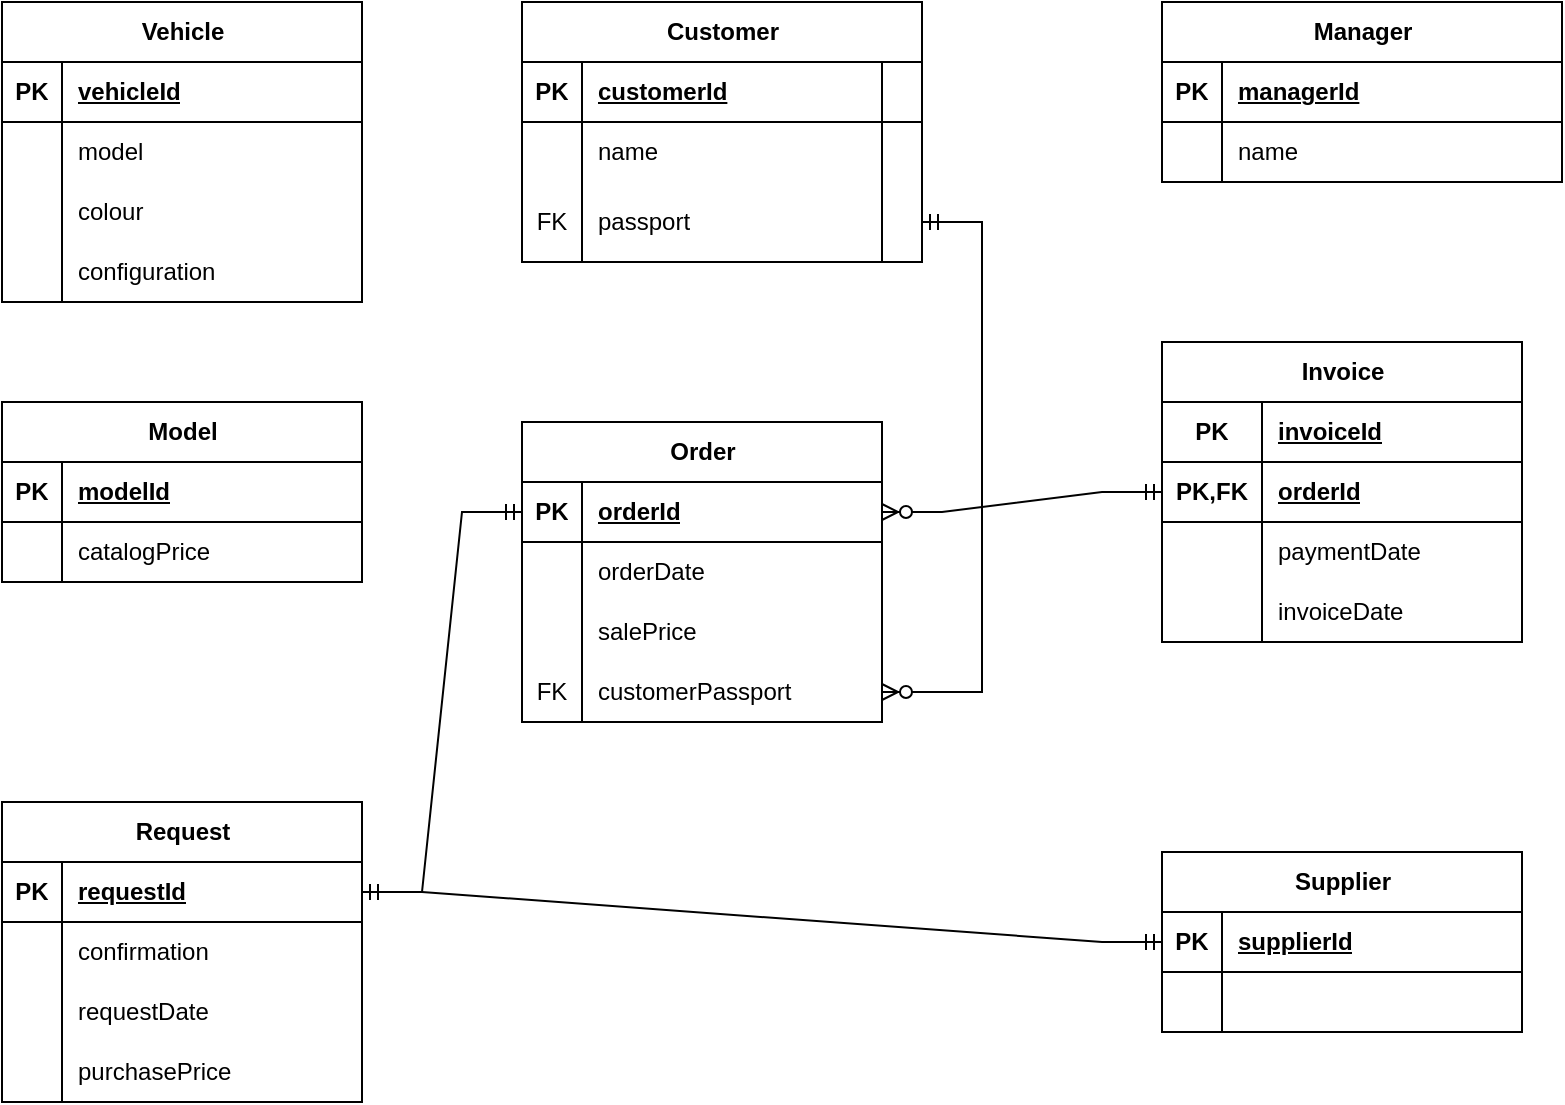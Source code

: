 <mxfile version="21.7.4" type="device">
  <diagram id="R2lEEEUBdFMjLlhIrx00" name="Page-1">
    <mxGraphModel dx="989" dy="571" grid="1" gridSize="10" guides="1" tooltips="1" connect="1" arrows="1" fold="1" page="1" pageScale="1" pageWidth="850" pageHeight="1100" math="0" shadow="0" extFonts="Permanent Marker^https://fonts.googleapis.com/css?family=Permanent+Marker">
      <root>
        <mxCell id="0" />
        <mxCell id="1" parent="0" />
        <mxCell id="h7649jdAU6XtBMp_M4yO-14" value="Vehicle" style="shape=table;startSize=30;container=1;collapsible=1;childLayout=tableLayout;fixedRows=1;rowLines=0;fontStyle=1;align=center;resizeLast=1;html=1;" vertex="1" parent="1">
          <mxGeometry x="40" y="80" width="180" height="150" as="geometry" />
        </mxCell>
        <mxCell id="h7649jdAU6XtBMp_M4yO-15" value="" style="shape=tableRow;horizontal=0;startSize=0;swimlaneHead=0;swimlaneBody=0;fillColor=none;collapsible=0;dropTarget=0;points=[[0,0.5],[1,0.5]];portConstraint=eastwest;top=0;left=0;right=0;bottom=1;" vertex="1" parent="h7649jdAU6XtBMp_M4yO-14">
          <mxGeometry y="30" width="180" height="30" as="geometry" />
        </mxCell>
        <mxCell id="h7649jdAU6XtBMp_M4yO-16" value="PK" style="shape=partialRectangle;connectable=0;fillColor=none;top=0;left=0;bottom=0;right=0;fontStyle=1;overflow=hidden;whiteSpace=wrap;html=1;" vertex="1" parent="h7649jdAU6XtBMp_M4yO-15">
          <mxGeometry width="30" height="30" as="geometry">
            <mxRectangle width="30" height="30" as="alternateBounds" />
          </mxGeometry>
        </mxCell>
        <mxCell id="h7649jdAU6XtBMp_M4yO-17" value="vehicleId" style="shape=partialRectangle;connectable=0;fillColor=none;top=0;left=0;bottom=0;right=0;align=left;spacingLeft=6;fontStyle=5;overflow=hidden;whiteSpace=wrap;html=1;" vertex="1" parent="h7649jdAU6XtBMp_M4yO-15">
          <mxGeometry x="30" width="150" height="30" as="geometry">
            <mxRectangle width="150" height="30" as="alternateBounds" />
          </mxGeometry>
        </mxCell>
        <mxCell id="h7649jdAU6XtBMp_M4yO-18" value="" style="shape=tableRow;horizontal=0;startSize=0;swimlaneHead=0;swimlaneBody=0;fillColor=none;collapsible=0;dropTarget=0;points=[[0,0.5],[1,0.5]];portConstraint=eastwest;top=0;left=0;right=0;bottom=0;" vertex="1" parent="h7649jdAU6XtBMp_M4yO-14">
          <mxGeometry y="60" width="180" height="30" as="geometry" />
        </mxCell>
        <mxCell id="h7649jdAU6XtBMp_M4yO-19" value="" style="shape=partialRectangle;connectable=0;fillColor=none;top=0;left=0;bottom=0;right=0;editable=1;overflow=hidden;whiteSpace=wrap;html=1;" vertex="1" parent="h7649jdAU6XtBMp_M4yO-18">
          <mxGeometry width="30" height="30" as="geometry">
            <mxRectangle width="30" height="30" as="alternateBounds" />
          </mxGeometry>
        </mxCell>
        <mxCell id="h7649jdAU6XtBMp_M4yO-20" value="model" style="shape=partialRectangle;connectable=0;fillColor=none;top=0;left=0;bottom=0;right=0;align=left;spacingLeft=6;overflow=hidden;whiteSpace=wrap;html=1;" vertex="1" parent="h7649jdAU6XtBMp_M4yO-18">
          <mxGeometry x="30" width="150" height="30" as="geometry">
            <mxRectangle width="150" height="30" as="alternateBounds" />
          </mxGeometry>
        </mxCell>
        <mxCell id="h7649jdAU6XtBMp_M4yO-21" value="" style="shape=tableRow;horizontal=0;startSize=0;swimlaneHead=0;swimlaneBody=0;fillColor=none;collapsible=0;dropTarget=0;points=[[0,0.5],[1,0.5]];portConstraint=eastwest;top=0;left=0;right=0;bottom=0;" vertex="1" parent="h7649jdAU6XtBMp_M4yO-14">
          <mxGeometry y="90" width="180" height="30" as="geometry" />
        </mxCell>
        <mxCell id="h7649jdAU6XtBMp_M4yO-22" value="" style="shape=partialRectangle;connectable=0;fillColor=none;top=0;left=0;bottom=0;right=0;editable=1;overflow=hidden;whiteSpace=wrap;html=1;" vertex="1" parent="h7649jdAU6XtBMp_M4yO-21">
          <mxGeometry width="30" height="30" as="geometry">
            <mxRectangle width="30" height="30" as="alternateBounds" />
          </mxGeometry>
        </mxCell>
        <mxCell id="h7649jdAU6XtBMp_M4yO-23" value="colour" style="shape=partialRectangle;connectable=0;fillColor=none;top=0;left=0;bottom=0;right=0;align=left;spacingLeft=6;overflow=hidden;whiteSpace=wrap;html=1;" vertex="1" parent="h7649jdAU6XtBMp_M4yO-21">
          <mxGeometry x="30" width="150" height="30" as="geometry">
            <mxRectangle width="150" height="30" as="alternateBounds" />
          </mxGeometry>
        </mxCell>
        <mxCell id="h7649jdAU6XtBMp_M4yO-24" value="" style="shape=tableRow;horizontal=0;startSize=0;swimlaneHead=0;swimlaneBody=0;fillColor=none;collapsible=0;dropTarget=0;points=[[0,0.5],[1,0.5]];portConstraint=eastwest;top=0;left=0;right=0;bottom=0;" vertex="1" parent="h7649jdAU6XtBMp_M4yO-14">
          <mxGeometry y="120" width="180" height="30" as="geometry" />
        </mxCell>
        <mxCell id="h7649jdAU6XtBMp_M4yO-25" value="" style="shape=partialRectangle;connectable=0;fillColor=none;top=0;left=0;bottom=0;right=0;editable=1;overflow=hidden;whiteSpace=wrap;html=1;" vertex="1" parent="h7649jdAU6XtBMp_M4yO-24">
          <mxGeometry width="30" height="30" as="geometry">
            <mxRectangle width="30" height="30" as="alternateBounds" />
          </mxGeometry>
        </mxCell>
        <mxCell id="h7649jdAU6XtBMp_M4yO-26" value="configuration" style="shape=partialRectangle;connectable=0;fillColor=none;top=0;left=0;bottom=0;right=0;align=left;spacingLeft=6;overflow=hidden;whiteSpace=wrap;html=1;" vertex="1" parent="h7649jdAU6XtBMp_M4yO-24">
          <mxGeometry x="30" width="150" height="30" as="geometry">
            <mxRectangle width="150" height="30" as="alternateBounds" />
          </mxGeometry>
        </mxCell>
        <mxCell id="h7649jdAU6XtBMp_M4yO-27" value="Customer" style="shape=table;startSize=30;container=1;collapsible=1;childLayout=tableLayout;fixedRows=1;rowLines=0;fontStyle=1;align=center;resizeLast=1;html=1;" vertex="1" parent="1">
          <mxGeometry x="300" y="80" width="200" height="130" as="geometry" />
        </mxCell>
        <mxCell id="h7649jdAU6XtBMp_M4yO-28" value="" style="shape=tableRow;horizontal=0;startSize=0;swimlaneHead=0;swimlaneBody=0;fillColor=none;collapsible=0;dropTarget=0;points=[[0,0.5],[1,0.5]];portConstraint=eastwest;top=0;left=0;right=0;bottom=1;" vertex="1" parent="h7649jdAU6XtBMp_M4yO-27">
          <mxGeometry y="30" width="200" height="30" as="geometry" />
        </mxCell>
        <mxCell id="h7649jdAU6XtBMp_M4yO-29" value="PK" style="shape=partialRectangle;connectable=0;fillColor=none;top=0;left=0;bottom=0;right=0;fontStyle=1;overflow=hidden;whiteSpace=wrap;html=1;" vertex="1" parent="h7649jdAU6XtBMp_M4yO-28">
          <mxGeometry width="30" height="30" as="geometry">
            <mxRectangle width="30" height="30" as="alternateBounds" />
          </mxGeometry>
        </mxCell>
        <mxCell id="h7649jdAU6XtBMp_M4yO-30" value="customerId" style="shape=partialRectangle;connectable=0;fillColor=none;top=0;left=0;bottom=0;right=0;align=left;spacingLeft=6;fontStyle=5;overflow=hidden;whiteSpace=wrap;html=1;" vertex="1" parent="h7649jdAU6XtBMp_M4yO-28">
          <mxGeometry x="30" width="170" height="30" as="geometry">
            <mxRectangle width="170" height="30" as="alternateBounds" />
          </mxGeometry>
        </mxCell>
        <mxCell id="h7649jdAU6XtBMp_M4yO-31" value="" style="shape=tableRow;horizontal=0;startSize=0;swimlaneHead=0;swimlaneBody=0;fillColor=none;collapsible=0;dropTarget=0;points=[[0,0.5],[1,0.5]];portConstraint=eastwest;top=0;left=0;right=0;bottom=0;" vertex="1" parent="h7649jdAU6XtBMp_M4yO-27">
          <mxGeometry y="60" width="200" height="30" as="geometry" />
        </mxCell>
        <mxCell id="h7649jdAU6XtBMp_M4yO-32" value="" style="shape=partialRectangle;connectable=0;fillColor=none;top=0;left=0;bottom=0;right=0;editable=1;overflow=hidden;whiteSpace=wrap;html=1;" vertex="1" parent="h7649jdAU6XtBMp_M4yO-31">
          <mxGeometry width="30" height="30" as="geometry">
            <mxRectangle width="30" height="30" as="alternateBounds" />
          </mxGeometry>
        </mxCell>
        <mxCell id="h7649jdAU6XtBMp_M4yO-33" value="name" style="shape=partialRectangle;connectable=0;fillColor=none;top=0;left=0;bottom=0;right=0;align=left;spacingLeft=6;overflow=hidden;whiteSpace=wrap;html=1;" vertex="1" parent="h7649jdAU6XtBMp_M4yO-31">
          <mxGeometry x="30" width="170" height="30" as="geometry">
            <mxRectangle width="170" height="30" as="alternateBounds" />
          </mxGeometry>
        </mxCell>
        <mxCell id="h7649jdAU6XtBMp_M4yO-34" value="" style="shape=tableRow;horizontal=0;startSize=0;swimlaneHead=0;swimlaneBody=0;fillColor=none;collapsible=0;dropTarget=0;points=[[0,0.5],[1,0.5]];portConstraint=eastwest;top=0;left=0;right=0;bottom=0;" vertex="1" parent="h7649jdAU6XtBMp_M4yO-27">
          <mxGeometry y="90" width="200" height="40" as="geometry" />
        </mxCell>
        <mxCell id="h7649jdAU6XtBMp_M4yO-35" value="FK" style="shape=partialRectangle;connectable=0;fillColor=none;top=0;left=0;bottom=0;right=0;editable=1;overflow=hidden;whiteSpace=wrap;html=1;" vertex="1" parent="h7649jdAU6XtBMp_M4yO-34">
          <mxGeometry width="30" height="40" as="geometry">
            <mxRectangle width="30" height="40" as="alternateBounds" />
          </mxGeometry>
        </mxCell>
        <mxCell id="h7649jdAU6XtBMp_M4yO-36" value="passport" style="shape=partialRectangle;connectable=0;fillColor=none;top=0;left=0;bottom=0;right=0;align=left;spacingLeft=6;overflow=hidden;whiteSpace=wrap;html=1;" vertex="1" parent="h7649jdAU6XtBMp_M4yO-34">
          <mxGeometry x="30" width="150" height="40" as="geometry">
            <mxRectangle width="150" height="40" as="alternateBounds" />
          </mxGeometry>
        </mxCell>
        <mxCell id="h7649jdAU6XtBMp_M4yO-50" value="" style="shape=singleArrow;whiteSpace=wrap;html=1;arrowWidth=0.4;arrowSize=0.4;startSize=30;fontStyle=1;strokeWidth=0;opacity=0;" vertex="1" parent="h7649jdAU6XtBMp_M4yO-34">
          <mxGeometry x="180" width="20" height="40" as="geometry">
            <mxRectangle width="20" height="40" as="alternateBounds" />
          </mxGeometry>
        </mxCell>
        <mxCell id="h7649jdAU6XtBMp_M4yO-40" value="Model" style="shape=table;startSize=30;container=1;collapsible=1;childLayout=tableLayout;fixedRows=1;rowLines=0;fontStyle=1;align=center;resizeLast=1;html=1;" vertex="1" parent="1">
          <mxGeometry x="40" y="280" width="180" height="90" as="geometry" />
        </mxCell>
        <mxCell id="h7649jdAU6XtBMp_M4yO-41" value="" style="shape=tableRow;horizontal=0;startSize=0;swimlaneHead=0;swimlaneBody=0;fillColor=none;collapsible=0;dropTarget=0;points=[[0,0.5],[1,0.5]];portConstraint=eastwest;top=0;left=0;right=0;bottom=1;" vertex="1" parent="h7649jdAU6XtBMp_M4yO-40">
          <mxGeometry y="30" width="180" height="30" as="geometry" />
        </mxCell>
        <mxCell id="h7649jdAU6XtBMp_M4yO-42" value="PK" style="shape=partialRectangle;connectable=0;fillColor=none;top=0;left=0;bottom=0;right=0;fontStyle=1;overflow=hidden;whiteSpace=wrap;html=1;" vertex="1" parent="h7649jdAU6XtBMp_M4yO-41">
          <mxGeometry width="30" height="30" as="geometry">
            <mxRectangle width="30" height="30" as="alternateBounds" />
          </mxGeometry>
        </mxCell>
        <mxCell id="h7649jdAU6XtBMp_M4yO-43" value="modelId" style="shape=partialRectangle;connectable=0;fillColor=none;top=0;left=0;bottom=0;right=0;align=left;spacingLeft=6;fontStyle=5;overflow=hidden;whiteSpace=wrap;html=1;" vertex="1" parent="h7649jdAU6XtBMp_M4yO-41">
          <mxGeometry x="30" width="150" height="30" as="geometry">
            <mxRectangle width="150" height="30" as="alternateBounds" />
          </mxGeometry>
        </mxCell>
        <mxCell id="h7649jdAU6XtBMp_M4yO-44" value="" style="shape=tableRow;horizontal=0;startSize=0;swimlaneHead=0;swimlaneBody=0;fillColor=none;collapsible=0;dropTarget=0;points=[[0,0.5],[1,0.5]];portConstraint=eastwest;top=0;left=0;right=0;bottom=0;" vertex="1" parent="h7649jdAU6XtBMp_M4yO-40">
          <mxGeometry y="60" width="180" height="30" as="geometry" />
        </mxCell>
        <mxCell id="h7649jdAU6XtBMp_M4yO-45" value="" style="shape=partialRectangle;connectable=0;fillColor=none;top=0;left=0;bottom=0;right=0;editable=1;overflow=hidden;whiteSpace=wrap;html=1;" vertex="1" parent="h7649jdAU6XtBMp_M4yO-44">
          <mxGeometry width="30" height="30" as="geometry">
            <mxRectangle width="30" height="30" as="alternateBounds" />
          </mxGeometry>
        </mxCell>
        <mxCell id="h7649jdAU6XtBMp_M4yO-46" value="catalogPrice" style="shape=partialRectangle;connectable=0;fillColor=none;top=0;left=0;bottom=0;right=0;align=left;spacingLeft=6;overflow=hidden;whiteSpace=wrap;html=1;" vertex="1" parent="h7649jdAU6XtBMp_M4yO-44">
          <mxGeometry x="30" width="150" height="30" as="geometry">
            <mxRectangle width="150" height="30" as="alternateBounds" />
          </mxGeometry>
        </mxCell>
        <mxCell id="h7649jdAU6XtBMp_M4yO-51" value="Order" style="shape=table;startSize=30;container=1;collapsible=1;childLayout=tableLayout;fixedRows=1;rowLines=0;fontStyle=1;align=center;resizeLast=1;html=1;" vertex="1" parent="1">
          <mxGeometry x="300" y="290" width="180" height="150" as="geometry" />
        </mxCell>
        <mxCell id="h7649jdAU6XtBMp_M4yO-52" value="" style="shape=tableRow;horizontal=0;startSize=0;swimlaneHead=0;swimlaneBody=0;fillColor=none;collapsible=0;dropTarget=0;points=[[0,0.5],[1,0.5]];portConstraint=eastwest;top=0;left=0;right=0;bottom=1;" vertex="1" parent="h7649jdAU6XtBMp_M4yO-51">
          <mxGeometry y="30" width="180" height="30" as="geometry" />
        </mxCell>
        <mxCell id="h7649jdAU6XtBMp_M4yO-53" value="PK" style="shape=partialRectangle;connectable=0;fillColor=none;top=0;left=0;bottom=0;right=0;fontStyle=1;overflow=hidden;whiteSpace=wrap;html=1;" vertex="1" parent="h7649jdAU6XtBMp_M4yO-52">
          <mxGeometry width="30" height="30" as="geometry">
            <mxRectangle width="30" height="30" as="alternateBounds" />
          </mxGeometry>
        </mxCell>
        <mxCell id="h7649jdAU6XtBMp_M4yO-54" value="orderId" style="shape=partialRectangle;connectable=0;fillColor=none;top=0;left=0;bottom=0;right=0;align=left;spacingLeft=6;fontStyle=5;overflow=hidden;whiteSpace=wrap;html=1;" vertex="1" parent="h7649jdAU6XtBMp_M4yO-52">
          <mxGeometry x="30" width="150" height="30" as="geometry">
            <mxRectangle width="150" height="30" as="alternateBounds" />
          </mxGeometry>
        </mxCell>
        <mxCell id="h7649jdAU6XtBMp_M4yO-55" value="" style="shape=tableRow;horizontal=0;startSize=0;swimlaneHead=0;swimlaneBody=0;fillColor=none;collapsible=0;dropTarget=0;points=[[0,0.5],[1,0.5]];portConstraint=eastwest;top=0;left=0;right=0;bottom=0;" vertex="1" parent="h7649jdAU6XtBMp_M4yO-51">
          <mxGeometry y="60" width="180" height="30" as="geometry" />
        </mxCell>
        <mxCell id="h7649jdAU6XtBMp_M4yO-56" value="" style="shape=partialRectangle;connectable=0;fillColor=none;top=0;left=0;bottom=0;right=0;editable=1;overflow=hidden;whiteSpace=wrap;html=1;" vertex="1" parent="h7649jdAU6XtBMp_M4yO-55">
          <mxGeometry width="30" height="30" as="geometry">
            <mxRectangle width="30" height="30" as="alternateBounds" />
          </mxGeometry>
        </mxCell>
        <mxCell id="h7649jdAU6XtBMp_M4yO-57" value="orderDate" style="shape=partialRectangle;connectable=0;fillColor=none;top=0;left=0;bottom=0;right=0;align=left;spacingLeft=6;overflow=hidden;whiteSpace=wrap;html=1;" vertex="1" parent="h7649jdAU6XtBMp_M4yO-55">
          <mxGeometry x="30" width="150" height="30" as="geometry">
            <mxRectangle width="150" height="30" as="alternateBounds" />
          </mxGeometry>
        </mxCell>
        <mxCell id="h7649jdAU6XtBMp_M4yO-58" value="" style="shape=tableRow;horizontal=0;startSize=0;swimlaneHead=0;swimlaneBody=0;fillColor=none;collapsible=0;dropTarget=0;points=[[0,0.5],[1,0.5]];portConstraint=eastwest;top=0;left=0;right=0;bottom=0;" vertex="1" parent="h7649jdAU6XtBMp_M4yO-51">
          <mxGeometry y="90" width="180" height="30" as="geometry" />
        </mxCell>
        <mxCell id="h7649jdAU6XtBMp_M4yO-59" value="" style="shape=partialRectangle;connectable=0;fillColor=none;top=0;left=0;bottom=0;right=0;editable=1;overflow=hidden;whiteSpace=wrap;html=1;" vertex="1" parent="h7649jdAU6XtBMp_M4yO-58">
          <mxGeometry width="30" height="30" as="geometry">
            <mxRectangle width="30" height="30" as="alternateBounds" />
          </mxGeometry>
        </mxCell>
        <mxCell id="h7649jdAU6XtBMp_M4yO-60" value="salePrice" style="shape=partialRectangle;connectable=0;fillColor=none;top=0;left=0;bottom=0;right=0;align=left;spacingLeft=6;overflow=hidden;whiteSpace=wrap;html=1;" vertex="1" parent="h7649jdAU6XtBMp_M4yO-58">
          <mxGeometry x="30" width="150" height="30" as="geometry">
            <mxRectangle width="150" height="30" as="alternateBounds" />
          </mxGeometry>
        </mxCell>
        <mxCell id="h7649jdAU6XtBMp_M4yO-126" value="" style="shape=tableRow;horizontal=0;startSize=0;swimlaneHead=0;swimlaneBody=0;fillColor=none;collapsible=0;dropTarget=0;points=[[0,0.5],[1,0.5]];portConstraint=eastwest;top=0;left=0;right=0;bottom=0;" vertex="1" parent="h7649jdAU6XtBMp_M4yO-51">
          <mxGeometry y="120" width="180" height="30" as="geometry" />
        </mxCell>
        <mxCell id="h7649jdAU6XtBMp_M4yO-127" value="FK" style="shape=partialRectangle;connectable=0;fillColor=none;top=0;left=0;bottom=0;right=0;editable=1;overflow=hidden;whiteSpace=wrap;html=1;" vertex="1" parent="h7649jdAU6XtBMp_M4yO-126">
          <mxGeometry width="30" height="30" as="geometry">
            <mxRectangle width="30" height="30" as="alternateBounds" />
          </mxGeometry>
        </mxCell>
        <mxCell id="h7649jdAU6XtBMp_M4yO-128" value="customerPassport" style="shape=partialRectangle;connectable=0;fillColor=none;top=0;left=0;bottom=0;right=0;align=left;spacingLeft=6;overflow=hidden;whiteSpace=wrap;html=1;" vertex="1" parent="h7649jdAU6XtBMp_M4yO-126">
          <mxGeometry x="30" width="150" height="30" as="geometry">
            <mxRectangle width="150" height="30" as="alternateBounds" />
          </mxGeometry>
        </mxCell>
        <mxCell id="h7649jdAU6XtBMp_M4yO-64" value="Manager" style="shape=table;startSize=30;container=1;collapsible=1;childLayout=tableLayout;fixedRows=1;rowLines=0;fontStyle=1;align=center;resizeLast=1;html=1;" vertex="1" parent="1">
          <mxGeometry x="620" y="80" width="200" height="90" as="geometry" />
        </mxCell>
        <mxCell id="h7649jdAU6XtBMp_M4yO-65" value="" style="shape=tableRow;horizontal=0;startSize=0;swimlaneHead=0;swimlaneBody=0;fillColor=none;collapsible=0;dropTarget=0;points=[[0,0.5],[1,0.5]];portConstraint=eastwest;top=0;left=0;right=0;bottom=1;" vertex="1" parent="h7649jdAU6XtBMp_M4yO-64">
          <mxGeometry y="30" width="200" height="30" as="geometry" />
        </mxCell>
        <mxCell id="h7649jdAU6XtBMp_M4yO-66" value="PK" style="shape=partialRectangle;connectable=0;fillColor=none;top=0;left=0;bottom=0;right=0;fontStyle=1;overflow=hidden;whiteSpace=wrap;html=1;" vertex="1" parent="h7649jdAU6XtBMp_M4yO-65">
          <mxGeometry width="30" height="30" as="geometry">
            <mxRectangle width="30" height="30" as="alternateBounds" />
          </mxGeometry>
        </mxCell>
        <mxCell id="h7649jdAU6XtBMp_M4yO-67" value="managerId" style="shape=partialRectangle;connectable=0;fillColor=none;top=0;left=0;bottom=0;right=0;align=left;spacingLeft=6;fontStyle=5;overflow=hidden;whiteSpace=wrap;html=1;" vertex="1" parent="h7649jdAU6XtBMp_M4yO-65">
          <mxGeometry x="30" width="170" height="30" as="geometry">
            <mxRectangle width="170" height="30" as="alternateBounds" />
          </mxGeometry>
        </mxCell>
        <mxCell id="h7649jdAU6XtBMp_M4yO-68" value="" style="shape=tableRow;horizontal=0;startSize=0;swimlaneHead=0;swimlaneBody=0;fillColor=none;collapsible=0;dropTarget=0;points=[[0,0.5],[1,0.5]];portConstraint=eastwest;top=0;left=0;right=0;bottom=0;" vertex="1" parent="h7649jdAU6XtBMp_M4yO-64">
          <mxGeometry y="60" width="200" height="30" as="geometry" />
        </mxCell>
        <mxCell id="h7649jdAU6XtBMp_M4yO-69" value="" style="shape=partialRectangle;connectable=0;fillColor=none;top=0;left=0;bottom=0;right=0;editable=1;overflow=hidden;whiteSpace=wrap;html=1;" vertex="1" parent="h7649jdAU6XtBMp_M4yO-68">
          <mxGeometry width="30" height="30" as="geometry">
            <mxRectangle width="30" height="30" as="alternateBounds" />
          </mxGeometry>
        </mxCell>
        <mxCell id="h7649jdAU6XtBMp_M4yO-70" value="name" style="shape=partialRectangle;connectable=0;fillColor=none;top=0;left=0;bottom=0;right=0;align=left;spacingLeft=6;overflow=hidden;whiteSpace=wrap;html=1;" vertex="1" parent="h7649jdAU6XtBMp_M4yO-68">
          <mxGeometry x="30" width="170" height="30" as="geometry">
            <mxRectangle width="170" height="30" as="alternateBounds" />
          </mxGeometry>
        </mxCell>
        <mxCell id="h7649jdAU6XtBMp_M4yO-75" value="Invoice" style="shape=table;startSize=30;container=1;collapsible=1;childLayout=tableLayout;fixedRows=1;rowLines=0;fontStyle=1;align=center;resizeLast=1;html=1;" vertex="1" parent="1">
          <mxGeometry x="620" y="250" width="180" height="150" as="geometry" />
        </mxCell>
        <mxCell id="h7649jdAU6XtBMp_M4yO-76" value="" style="shape=tableRow;horizontal=0;startSize=0;swimlaneHead=0;swimlaneBody=0;fillColor=none;collapsible=0;dropTarget=0;points=[[0,0.5],[1,0.5]];portConstraint=eastwest;top=0;left=0;right=0;bottom=1;" vertex="1" parent="h7649jdAU6XtBMp_M4yO-75">
          <mxGeometry y="30" width="180" height="30" as="geometry" />
        </mxCell>
        <mxCell id="h7649jdAU6XtBMp_M4yO-77" value="PK" style="shape=partialRectangle;connectable=0;fillColor=none;top=0;left=0;bottom=0;right=0;fontStyle=1;overflow=hidden;whiteSpace=wrap;html=1;" vertex="1" parent="h7649jdAU6XtBMp_M4yO-76">
          <mxGeometry width="50" height="30" as="geometry">
            <mxRectangle width="50" height="30" as="alternateBounds" />
          </mxGeometry>
        </mxCell>
        <mxCell id="h7649jdAU6XtBMp_M4yO-78" value="invoiceId" style="shape=partialRectangle;connectable=0;fillColor=none;top=0;left=0;bottom=0;right=0;align=left;spacingLeft=6;fontStyle=5;overflow=hidden;whiteSpace=wrap;html=1;" vertex="1" parent="h7649jdAU6XtBMp_M4yO-76">
          <mxGeometry x="50" width="130" height="30" as="geometry">
            <mxRectangle width="130" height="30" as="alternateBounds" />
          </mxGeometry>
        </mxCell>
        <mxCell id="h7649jdAU6XtBMp_M4yO-162" value="" style="shape=tableRow;horizontal=0;startSize=0;swimlaneHead=0;swimlaneBody=0;fillColor=none;collapsible=0;dropTarget=0;points=[[0,0.5],[1,0.5]];portConstraint=eastwest;top=0;left=0;right=0;bottom=1;" vertex="1" parent="h7649jdAU6XtBMp_M4yO-75">
          <mxGeometry y="60" width="180" height="30" as="geometry" />
        </mxCell>
        <mxCell id="h7649jdAU6XtBMp_M4yO-163" value="PK,FK" style="shape=partialRectangle;connectable=0;fillColor=none;top=0;left=0;bottom=0;right=0;fontStyle=1;overflow=hidden;whiteSpace=wrap;html=1;" vertex="1" parent="h7649jdAU6XtBMp_M4yO-162">
          <mxGeometry width="50" height="30" as="geometry">
            <mxRectangle width="50" height="30" as="alternateBounds" />
          </mxGeometry>
        </mxCell>
        <mxCell id="h7649jdAU6XtBMp_M4yO-164" value="orderId" style="shape=partialRectangle;connectable=0;fillColor=none;top=0;left=0;bottom=0;right=0;align=left;spacingLeft=6;fontStyle=5;overflow=hidden;whiteSpace=wrap;html=1;" vertex="1" parent="h7649jdAU6XtBMp_M4yO-162">
          <mxGeometry x="50" width="130" height="30" as="geometry">
            <mxRectangle width="130" height="30" as="alternateBounds" />
          </mxGeometry>
        </mxCell>
        <mxCell id="h7649jdAU6XtBMp_M4yO-79" value="" style="shape=tableRow;horizontal=0;startSize=0;swimlaneHead=0;swimlaneBody=0;fillColor=none;collapsible=0;dropTarget=0;points=[[0,0.5],[1,0.5]];portConstraint=eastwest;top=0;left=0;right=0;bottom=0;" vertex="1" parent="h7649jdAU6XtBMp_M4yO-75">
          <mxGeometry y="90" width="180" height="30" as="geometry" />
        </mxCell>
        <mxCell id="h7649jdAU6XtBMp_M4yO-80" value="" style="shape=partialRectangle;connectable=0;fillColor=none;top=0;left=0;bottom=0;right=0;editable=1;overflow=hidden;whiteSpace=wrap;html=1;" vertex="1" parent="h7649jdAU6XtBMp_M4yO-79">
          <mxGeometry width="50" height="30" as="geometry">
            <mxRectangle width="50" height="30" as="alternateBounds" />
          </mxGeometry>
        </mxCell>
        <mxCell id="h7649jdAU6XtBMp_M4yO-81" value="paymentDate" style="shape=partialRectangle;connectable=0;fillColor=none;top=0;left=0;bottom=0;right=0;align=left;spacingLeft=6;overflow=hidden;whiteSpace=wrap;html=1;" vertex="1" parent="h7649jdAU6XtBMp_M4yO-79">
          <mxGeometry x="50" width="130" height="30" as="geometry">
            <mxRectangle width="130" height="30" as="alternateBounds" />
          </mxGeometry>
        </mxCell>
        <mxCell id="h7649jdAU6XtBMp_M4yO-82" value="" style="shape=tableRow;horizontal=0;startSize=0;swimlaneHead=0;swimlaneBody=0;fillColor=none;collapsible=0;dropTarget=0;points=[[0,0.5],[1,0.5]];portConstraint=eastwest;top=0;left=0;right=0;bottom=0;" vertex="1" parent="h7649jdAU6XtBMp_M4yO-75">
          <mxGeometry y="120" width="180" height="30" as="geometry" />
        </mxCell>
        <mxCell id="h7649jdAU6XtBMp_M4yO-83" value="" style="shape=partialRectangle;connectable=0;fillColor=none;top=0;left=0;bottom=0;right=0;editable=1;overflow=hidden;whiteSpace=wrap;html=1;" vertex="1" parent="h7649jdAU6XtBMp_M4yO-82">
          <mxGeometry width="50" height="30" as="geometry">
            <mxRectangle width="50" height="30" as="alternateBounds" />
          </mxGeometry>
        </mxCell>
        <mxCell id="h7649jdAU6XtBMp_M4yO-84" value="invoiceDate" style="shape=partialRectangle;connectable=0;fillColor=none;top=0;left=0;bottom=0;right=0;align=left;spacingLeft=6;overflow=hidden;whiteSpace=wrap;html=1;" vertex="1" parent="h7649jdAU6XtBMp_M4yO-82">
          <mxGeometry x="50" width="130" height="30" as="geometry">
            <mxRectangle width="130" height="30" as="alternateBounds" />
          </mxGeometry>
        </mxCell>
        <mxCell id="h7649jdAU6XtBMp_M4yO-95" value="Request" style="shape=table;startSize=30;container=1;collapsible=1;childLayout=tableLayout;fixedRows=1;rowLines=0;fontStyle=1;align=center;resizeLast=1;html=1;" vertex="1" parent="1">
          <mxGeometry x="40" y="480" width="180" height="150" as="geometry" />
        </mxCell>
        <mxCell id="h7649jdAU6XtBMp_M4yO-96" value="" style="shape=tableRow;horizontal=0;startSize=0;swimlaneHead=0;swimlaneBody=0;fillColor=none;collapsible=0;dropTarget=0;points=[[0,0.5],[1,0.5]];portConstraint=eastwest;top=0;left=0;right=0;bottom=1;" vertex="1" parent="h7649jdAU6XtBMp_M4yO-95">
          <mxGeometry y="30" width="180" height="30" as="geometry" />
        </mxCell>
        <mxCell id="h7649jdAU6XtBMp_M4yO-97" value="PK" style="shape=partialRectangle;connectable=0;fillColor=none;top=0;left=0;bottom=0;right=0;fontStyle=1;overflow=hidden;whiteSpace=wrap;html=1;" vertex="1" parent="h7649jdAU6XtBMp_M4yO-96">
          <mxGeometry width="30" height="30" as="geometry">
            <mxRectangle width="30" height="30" as="alternateBounds" />
          </mxGeometry>
        </mxCell>
        <mxCell id="h7649jdAU6XtBMp_M4yO-98" value="requestId" style="shape=partialRectangle;connectable=0;fillColor=none;top=0;left=0;bottom=0;right=0;align=left;spacingLeft=6;fontStyle=5;overflow=hidden;whiteSpace=wrap;html=1;" vertex="1" parent="h7649jdAU6XtBMp_M4yO-96">
          <mxGeometry x="30" width="150" height="30" as="geometry">
            <mxRectangle width="150" height="30" as="alternateBounds" />
          </mxGeometry>
        </mxCell>
        <mxCell id="h7649jdAU6XtBMp_M4yO-99" value="" style="shape=tableRow;horizontal=0;startSize=0;swimlaneHead=0;swimlaneBody=0;fillColor=none;collapsible=0;dropTarget=0;points=[[0,0.5],[1,0.5]];portConstraint=eastwest;top=0;left=0;right=0;bottom=0;" vertex="1" parent="h7649jdAU6XtBMp_M4yO-95">
          <mxGeometry y="60" width="180" height="30" as="geometry" />
        </mxCell>
        <mxCell id="h7649jdAU6XtBMp_M4yO-100" value="" style="shape=partialRectangle;connectable=0;fillColor=none;top=0;left=0;bottom=0;right=0;editable=1;overflow=hidden;whiteSpace=wrap;html=1;" vertex="1" parent="h7649jdAU6XtBMp_M4yO-99">
          <mxGeometry width="30" height="30" as="geometry">
            <mxRectangle width="30" height="30" as="alternateBounds" />
          </mxGeometry>
        </mxCell>
        <mxCell id="h7649jdAU6XtBMp_M4yO-101" value="confirmation" style="shape=partialRectangle;connectable=0;fillColor=none;top=0;left=0;bottom=0;right=0;align=left;spacingLeft=6;overflow=hidden;whiteSpace=wrap;html=1;" vertex="1" parent="h7649jdAU6XtBMp_M4yO-99">
          <mxGeometry x="30" width="150" height="30" as="geometry">
            <mxRectangle width="150" height="30" as="alternateBounds" />
          </mxGeometry>
        </mxCell>
        <mxCell id="h7649jdAU6XtBMp_M4yO-102" value="" style="shape=tableRow;horizontal=0;startSize=0;swimlaneHead=0;swimlaneBody=0;fillColor=none;collapsible=0;dropTarget=0;points=[[0,0.5],[1,0.5]];portConstraint=eastwest;top=0;left=0;right=0;bottom=0;" vertex="1" parent="h7649jdAU6XtBMp_M4yO-95">
          <mxGeometry y="90" width="180" height="30" as="geometry" />
        </mxCell>
        <mxCell id="h7649jdAU6XtBMp_M4yO-103" value="" style="shape=partialRectangle;connectable=0;fillColor=none;top=0;left=0;bottom=0;right=0;editable=1;overflow=hidden;whiteSpace=wrap;html=1;" vertex="1" parent="h7649jdAU6XtBMp_M4yO-102">
          <mxGeometry width="30" height="30" as="geometry">
            <mxRectangle width="30" height="30" as="alternateBounds" />
          </mxGeometry>
        </mxCell>
        <mxCell id="h7649jdAU6XtBMp_M4yO-104" value="requestDate" style="shape=partialRectangle;connectable=0;fillColor=none;top=0;left=0;bottom=0;right=0;align=left;spacingLeft=6;overflow=hidden;whiteSpace=wrap;html=1;" vertex="1" parent="h7649jdAU6XtBMp_M4yO-102">
          <mxGeometry x="30" width="150" height="30" as="geometry">
            <mxRectangle width="150" height="30" as="alternateBounds" />
          </mxGeometry>
        </mxCell>
        <mxCell id="h7649jdAU6XtBMp_M4yO-105" value="" style="shape=tableRow;horizontal=0;startSize=0;swimlaneHead=0;swimlaneBody=0;fillColor=none;collapsible=0;dropTarget=0;points=[[0,0.5],[1,0.5]];portConstraint=eastwest;top=0;left=0;right=0;bottom=0;" vertex="1" parent="h7649jdAU6XtBMp_M4yO-95">
          <mxGeometry y="120" width="180" height="30" as="geometry" />
        </mxCell>
        <mxCell id="h7649jdAU6XtBMp_M4yO-106" value="" style="shape=partialRectangle;connectable=0;fillColor=none;top=0;left=0;bottom=0;right=0;editable=1;overflow=hidden;whiteSpace=wrap;html=1;" vertex="1" parent="h7649jdAU6XtBMp_M4yO-105">
          <mxGeometry width="30" height="30" as="geometry">
            <mxRectangle width="30" height="30" as="alternateBounds" />
          </mxGeometry>
        </mxCell>
        <mxCell id="h7649jdAU6XtBMp_M4yO-107" value="purchasePrice" style="shape=partialRectangle;connectable=0;fillColor=none;top=0;left=0;bottom=0;right=0;align=left;spacingLeft=6;overflow=hidden;whiteSpace=wrap;html=1;" vertex="1" parent="h7649jdAU6XtBMp_M4yO-105">
          <mxGeometry x="30" width="150" height="30" as="geometry">
            <mxRectangle width="150" height="30" as="alternateBounds" />
          </mxGeometry>
        </mxCell>
        <mxCell id="h7649jdAU6XtBMp_M4yO-108" value="Supplier" style="shape=table;startSize=30;container=1;collapsible=1;childLayout=tableLayout;fixedRows=1;rowLines=0;fontStyle=1;align=center;resizeLast=1;html=1;" vertex="1" parent="1">
          <mxGeometry x="620" y="505" width="180" height="90" as="geometry" />
        </mxCell>
        <mxCell id="h7649jdAU6XtBMp_M4yO-109" value="" style="shape=tableRow;horizontal=0;startSize=0;swimlaneHead=0;swimlaneBody=0;fillColor=none;collapsible=0;dropTarget=0;points=[[0,0.5],[1,0.5]];portConstraint=eastwest;top=0;left=0;right=0;bottom=1;" vertex="1" parent="h7649jdAU6XtBMp_M4yO-108">
          <mxGeometry y="30" width="180" height="30" as="geometry" />
        </mxCell>
        <mxCell id="h7649jdAU6XtBMp_M4yO-110" value="PK" style="shape=partialRectangle;connectable=0;fillColor=none;top=0;left=0;bottom=0;right=0;fontStyle=1;overflow=hidden;whiteSpace=wrap;html=1;" vertex="1" parent="h7649jdAU6XtBMp_M4yO-109">
          <mxGeometry width="30" height="30" as="geometry">
            <mxRectangle width="30" height="30" as="alternateBounds" />
          </mxGeometry>
        </mxCell>
        <mxCell id="h7649jdAU6XtBMp_M4yO-111" value="supplierId" style="shape=partialRectangle;connectable=0;fillColor=none;top=0;left=0;bottom=0;right=0;align=left;spacingLeft=6;fontStyle=5;overflow=hidden;whiteSpace=wrap;html=1;" vertex="1" parent="h7649jdAU6XtBMp_M4yO-109">
          <mxGeometry x="30" width="150" height="30" as="geometry">
            <mxRectangle width="150" height="30" as="alternateBounds" />
          </mxGeometry>
        </mxCell>
        <mxCell id="h7649jdAU6XtBMp_M4yO-112" value="" style="shape=tableRow;horizontal=0;startSize=0;swimlaneHead=0;swimlaneBody=0;fillColor=none;collapsible=0;dropTarget=0;points=[[0,0.5],[1,0.5]];portConstraint=eastwest;top=0;left=0;right=0;bottom=0;" vertex="1" parent="h7649jdAU6XtBMp_M4yO-108">
          <mxGeometry y="60" width="180" height="30" as="geometry" />
        </mxCell>
        <mxCell id="h7649jdAU6XtBMp_M4yO-113" value="" style="shape=partialRectangle;connectable=0;fillColor=none;top=0;left=0;bottom=0;right=0;editable=1;overflow=hidden;whiteSpace=wrap;html=1;" vertex="1" parent="h7649jdAU6XtBMp_M4yO-112">
          <mxGeometry width="30" height="30" as="geometry">
            <mxRectangle width="30" height="30" as="alternateBounds" />
          </mxGeometry>
        </mxCell>
        <mxCell id="h7649jdAU6XtBMp_M4yO-114" value="" style="shape=partialRectangle;connectable=0;fillColor=none;top=0;left=0;bottom=0;right=0;align=left;spacingLeft=6;overflow=hidden;whiteSpace=wrap;html=1;" vertex="1" parent="h7649jdAU6XtBMp_M4yO-112">
          <mxGeometry x="30" width="150" height="30" as="geometry">
            <mxRectangle width="150" height="30" as="alternateBounds" />
          </mxGeometry>
        </mxCell>
        <mxCell id="h7649jdAU6XtBMp_M4yO-141" value="" style="edgeStyle=entityRelationEdgeStyle;fontSize=12;html=1;endArrow=ERzeroToMany;startArrow=ERmandOne;rounded=0;" edge="1" parent="1" source="h7649jdAU6XtBMp_M4yO-34" target="h7649jdAU6XtBMp_M4yO-126">
          <mxGeometry width="100" height="100" relative="1" as="geometry">
            <mxPoint x="360" y="380" as="sourcePoint" />
            <mxPoint x="510" y="250" as="targetPoint" />
            <Array as="points">
              <mxPoint x="530" y="340" />
            </Array>
          </mxGeometry>
        </mxCell>
        <mxCell id="h7649jdAU6XtBMp_M4yO-145" value="" style="edgeStyle=entityRelationEdgeStyle;fontSize=12;html=1;endArrow=ERzeroToMany;startArrow=ERmandOne;rounded=0;" edge="1" parent="1" source="h7649jdAU6XtBMp_M4yO-162" target="h7649jdAU6XtBMp_M4yO-52">
          <mxGeometry width="100" height="100" relative="1" as="geometry">
            <mxPoint x="620" y="415" as="sourcePoint" />
            <mxPoint x="590" y="410" as="targetPoint" />
          </mxGeometry>
        </mxCell>
        <mxCell id="h7649jdAU6XtBMp_M4yO-167" value="" style="edgeStyle=entityRelationEdgeStyle;fontSize=12;html=1;endArrow=ERmandOne;startArrow=ERmandOne;rounded=0;" edge="1" parent="1" source="h7649jdAU6XtBMp_M4yO-96" target="h7649jdAU6XtBMp_M4yO-109">
          <mxGeometry width="100" height="100" relative="1" as="geometry">
            <mxPoint x="390" y="410" as="sourcePoint" />
            <mxPoint x="490" y="310" as="targetPoint" />
          </mxGeometry>
        </mxCell>
        <mxCell id="h7649jdAU6XtBMp_M4yO-168" value="" style="edgeStyle=entityRelationEdgeStyle;fontSize=12;html=1;endArrow=ERmandOne;startArrow=ERmandOne;rounded=0;" edge="1" parent="1" source="h7649jdAU6XtBMp_M4yO-96" target="h7649jdAU6XtBMp_M4yO-52">
          <mxGeometry width="100" height="100" relative="1" as="geometry">
            <mxPoint x="380" y="430" as="sourcePoint" />
            <mxPoint x="480" y="330" as="targetPoint" />
          </mxGeometry>
        </mxCell>
      </root>
    </mxGraphModel>
  </diagram>
</mxfile>
